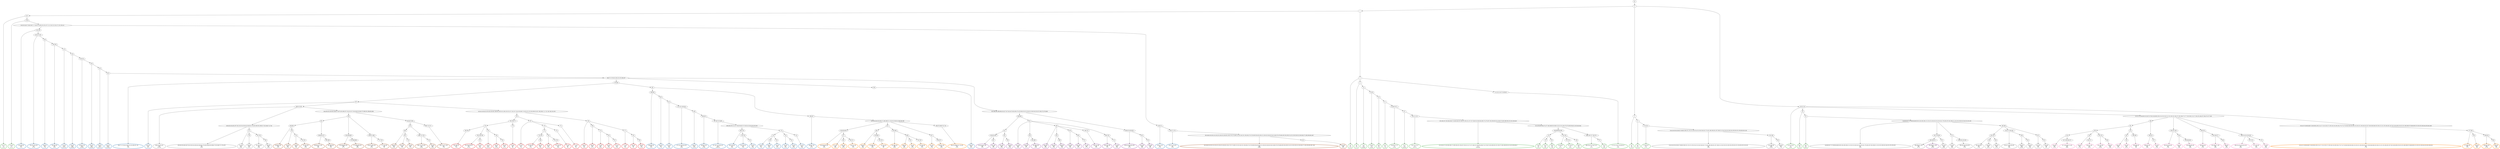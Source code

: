 digraph T {
	{
		rank=same
		387 [penwidth=3,colorscheme=set19,color=3,label="2;4;7_P\nP\n3.3%"]
		385 [penwidth=3,colorscheme=set19,color=3,label="15;18_P\nP\n6.1%"]
		383 [penwidth=3,colorscheme=set19,color=3,label="3_P\nP\n2.1%"]
		381 [penwidth=3,colorscheme=set19,color=3,label="9_P\nP\n2.7%"]
		379 [penwidth=3,colorscheme=set19,color=3,label="14_P\nP\n0.098%"]
		377 [penwidth=3,colorscheme=set19,color=3,label="25;28_P\nP\n0.84%"]
		375 [penwidth=3,colorscheme=set19,color=3,label="39_P\nP\n3.5%"]
		373 [penwidth=3,colorscheme=set19,color=3,label="51_P\nP\n1.3%"]
		371 [penwidth=3,colorscheme=set19,color=3,label="61;69;70;77_P\nP\n0.33%"]
		369 [penwidth=3,colorscheme=set19,color=3,label="97_P\nP\n0.083%"]
		367 [penwidth=3,colorscheme=set19,color=3,label="102;111;121_P\nP\n0.037%"]
		365 [penwidth=3,colorscheme=set19,color=3,label="135;140;147;150;166;169;173;180;184;191;194;197;205;221;227;237;248;253;258;264;269;274;279;287;293;299;305;331;350;373;382;389;392;415;432;436;440_P\nP\n0.0044%"]
		361 [penwidth=3,colorscheme=set19,color=3,label="710_P\nP\n3.5%"]
		359 [penwidth=3,colorscheme=set19,color=3,label="731_P\nP\n5.9%"]
		357 [penwidth=3,colorscheme=set19,color=3,label="739_P\nP\n7.8%"]
		355 [penwidth=3,colorscheme=set19,color=3,label="724;738_P\nP\n6.1%"]
		353 [penwidth=3,colorscheme=set19,color=3,label="747;753_P\nP\n6.4%"]
		351 [penwidth=3,colorscheme=set19,color=3,label="758_P\nP\n5.9%"]
		349 [penwidth=3,colorscheme=set19,color=3,label="668;709;737;746;752_P\nP\n3.1%"]
		347 [penwidth=3,colorscheme=set19,color=3,label="757_P\nP\n5.6%"]
		345 [penwidth=3,colorscheme=set19,color=3,label="11;13;21;24;27;34;38;43_P\nP\n5.5%"]
		343 [penwidth=3,colorscheme=set19,color=3,label="5_P\nP\n1.3%"]
		341 [penwidth=3,colorscheme=set19,color=3,label="8_P\nP\n6.1%"]
		339 [penwidth=3,colorscheme=set19,color=3,label="17;20;23_P\nP\n6.7%"]
		337 [penwidth=3,colorscheme=set19,color=3,label="6;10;12;16_P\nP\n6.8%"]
		335 [penwidth=3,colorscheme=set19,color=3,label="30_P\nP\n2.1%"]
		333 [penwidth=3,colorscheme=set19,color=3,label="36_P\nP\n6.8%"]
		330 [penwidth=3,colorscheme=set19,color=2,label="143;149_M1\nM1\n3.1%"]
		328 [penwidth=3,colorscheme=set19,color=2,label="163;167;182_M1\nM1\n0.31%"]
		326 [penwidth=3,colorscheme=set19,color=2,label="190_M1\nM1\n1.2%"]
		324 [penwidth=3,colorscheme=set19,color=2,label="195;204_M1\nM1\n0.4%"]
		322 [penwidth=3,colorscheme=set19,color=2,label="215_M1\nM1\n0.022%"]
		320 [penwidth=3,colorscheme=set19,color=2,label="224_M1\nM1\n0.069%"]
		318 [penwidth=3,colorscheme=set19,color=2,label="229;241_M1\nM1\n0.049%"]
		316 [penwidth=3,colorscheme=set19,color=2,label="250_M1\nM1\n0.085%"]
		314 [penwidth=3,colorscheme=set19,color=2,label="254_M1\nM1\n0.047%"]
		312 [penwidth=3,colorscheme=set19,color=2,label="262_M1\nM1\n0.046%"]
		310 [penwidth=3,colorscheme=set19,color=2,label="266;271;276;281;294;322;333;366;367_M1\nM1\n1.2%"]
		307 [penwidth=3,colorscheme=set19,color=2,label="387_M1\nM1\n9.1%"]
		304 [penwidth=3,colorscheme=set19,color=2,label="396;400_M1\nM1\n5.2%"]
		302 [penwidth=3,colorscheme=set19,color=2,label="403_M1\nM1\n1.7%"]
		300 [penwidth=3,colorscheme=set19,color=2,label="412_M1\nM1\n3.4%"]
		298 [penwidth=3,colorscheme=set19,color=2,label="417;421;429;434_M1\nM1\n0.6%"]
		296 [penwidth=3,colorscheme=set19,color=2,label="438_M1\nM1\n0.23%"]
		294 [penwidth=3,colorscheme=set19,color=2,label="449;452_M1\nM1\n0.18%"]
		292 [penwidth=3,colorscheme=set19,color=2,label="457;467;474;485_M1\nM1\n0.0087%"]
		289 [penwidth=3,colorscheme=set19,color=2,label="683;726_M1\nM1\n4.4%"]
		287 [penwidth=3,colorscheme=set19,color=2,label="743;750_M1\nM1\n5.3%"]
		285 [penwidth=3,colorscheme=set19,color=2,label="755_M1\nM1\n5.4%"]
		282 [penwidth=3,colorscheme=set19,color=2,label="725_M1\nM1\n7.2%"]
		280 [penwidth=3,colorscheme=set19,color=2,label="749_M1\nM1\n5.2%"]
		278 [penwidth=3,colorscheme=set19,color=2,label="754_M1\nM1\n5.1%"]
		276 [penwidth=3,colorscheme=set19,color=2,label="733_M1\nM1\n3.4%"]
		274 [penwidth=3,colorscheme=set19,color=2,label="742_M1\nM1\n6.5%"]
		272 [penwidth=3,colorscheme=set19,color=2,label="741_M1\nM1\n5.9%"]
		270 [penwidth=3,colorscheme=set19,color=2,label="399;407_M1\nM1\n6.1%"]
		268 [penwidth=3,colorscheme=set19,color=2,label="394_M1\nM1\n6.5%"]
		266 [penwidth=3,colorscheme=set19,color=2,label="148;151_M1\nM1\n6.7%"]
		264 [penwidth=3,colorscheme=set19,color=2,label="159;171;176_M1\nM1\n5.3%"]
		258 [penwidth=3,colorscheme=set19,color=8,label="316_M2\nM2\n5.2%"]
		256 [penwidth=3,colorscheme=set19,color=8,label="327;338;346;372_M2\nM2\n8.6%"]
		254 [penwidth=3,colorscheme=set19,color=8,label="326_M2\nM2\n2.1%"]
		252 [penwidth=3,colorscheme=set19,color=8,label="362;371_M2\nM2\n8.4%"]
		250 [penwidth=3,colorscheme=set19,color=8,label="361;370_M2\nM2\n0.52%"]
		248 [penwidth=3,colorscheme=set19,color=8,label="380_M2\nM2\n5.9%"]
		245 [penwidth=3,colorscheme=set19,color=8,label="345_M2\nM2\n2.7%"]
		243 [penwidth=3,colorscheme=set19,color=8,label="352_M2\nM2\n9.2%"]
		241 [penwidth=3,colorscheme=set19,color=8,label="360;369_M2\nM2\n8%"]
		239 [penwidth=3,colorscheme=set19,color=8,label="308;325_M2\nM2\n2.6%"]
		237 [penwidth=3,colorscheme=set19,color=8,label="337_M2\nM2\n5.5%"]
		235 [penwidth=3,colorscheme=set19,color=8,label="295;307;336_M2\nM2\n1.5%"]
		233 [penwidth=3,colorscheme=set19,color=8,label="344_M2\nM2\n2.9%"]
		231 [penwidth=3,colorscheme=set19,color=8,label="359;368;385_M2\nM2\n5.8%"]
		229 [penwidth=3,colorscheme=set19,color=8,label="300;324_M2\nM2\n4.1%"]
		227 [penwidth=3,colorscheme=set19,color=8,label="335;358;377_M2\nM2\n5.6%"]
		225 [penwidth=3,colorscheme=set19,color=8,label="388_M2\nM2\n5.6%"]
		223 [penwidth=3,colorscheme=set19,color=8,label="306;314;323;334;343_M2\nM2\n3.6%"]
		221 [penwidth=3,colorscheme=set19,color=8,label="357;376_M2\nM2\n5.4%"]
		219 [penwidth=3,colorscheme=set19,color=8,label="375_M2\nM2\n6.8%"]
		217 [penwidth=3,colorscheme=set19,color=9,label="408;414;430_M3\nM3\n0.019%"]
		215 [penwidth=3,colorscheme=set19,color=9,label="439;445;454;482;497;502;520;524;528;543;549;561;576;583;589;592;599;617;622;646;712;744_M3\nM3\n4.4%"]
		213 [penwidth=3,colorscheme=set19,color=9,label="751_M3\nM3\n9.4%"]
		211 [penwidth=3,colorscheme=set19,color=9,label="759_M3\nM3\n9.1%"]
		209 [penwidth=3,colorscheme=set19,color=9,label="761;763_M3\nM3\n2.8%"]
		207 [penwidth=3,colorscheme=set19,color=9,label="766_M3\nM3\n5.9%"]
		205 [penwidth=3,colorscheme=set19,color=9,label="33;42;45;50;54;56;65;76;86;91;96;101;110;115;130;134;153;156;158;162;175;181;189;199;201;207;209;212;216;219;225;230;234;239;245;251;256;285;291;320_M3\nM3\n1.8%"]
		203 [penwidth=3,colorscheme=set19,color=9,label="341;349_M3\nM3\n0.55%"]
		201 [penwidth=3,colorscheme=set19,color=9,label="363_M3\nM3\n7.1%"]
		199 [penwidth=3,colorscheme=set19,color=9,label="44;48;63;67;75;78;80;84;88;93;95;104;106;108;113;119;123;128;145;152;155;161;179;185;187;202;208;211;222;232;238;242;244;252;255;259_M3\nM3\n3.3%"]
		196 [penwidth=3,colorscheme=set19,color=9,label="290;298;311_M3\nM3\n8.7%"]
		194 [penwidth=3,colorscheme=set19,color=9,label="297_M3\nM3\n8.8%"]
		192 [penwidth=3,colorscheme=set19,color=9,label="273_M3\nM3\n3.8%"]
		190 [penwidth=3,colorscheme=set19,color=9,label="296;303;319;330_M3\nM3\n5.1%"]
		187 [penwidth=3,colorscheme=set19,color=9,label="302;318_M3\nM3\n1.3%"]
		185 [penwidth=3,colorscheme=set19,color=9,label="329_M3\nM3\n6.4%"]
		183 [penwidth=3,colorscheme=set19,color=9,label="340_M3\nM3\n5.2%"]
		181 [penwidth=3,colorscheme=set19,color=9,label="310;317;328;339_M3\nM3\n1.6%"]
		179 [penwidth=3,colorscheme=set19,color=9,label="348_M3\nM3\n0.65%"]
		177 [penwidth=3,colorscheme=set19,color=9,label="354_M3\nM3\n5.4%"]
		175 [penwidth=3,colorscheme=set19,color=9,label="347_M3\nM3\n2.7%"]
		173 [penwidth=3,colorscheme=set19,color=9,label="353_M3\nM3\n6%"]
		168 [penwidth=3,colorscheme=set19,color=7,label="636;662_M4\nM4\n4.1%"]
		166 [penwidth=3,colorscheme=set19,color=7,label="700_M4\nM4\n3.5%"]
		164 [penwidth=3,colorscheme=set19,color=7,label="718_M4\nM4\n1.5%"]
		162 [penwidth=3,colorscheme=set19,color=7,label="735;745_M4\nM4\n5.4%"]
		160 [penwidth=3,colorscheme=set19,color=7,label="649;661;673_M4\nM4\n14%"]
		158 [penwidth=3,colorscheme=set19,color=7,label="687;699_M4\nM4\n11%"]
		156 [penwidth=3,colorscheme=set19,color=7,label="635;648;660_M4\nM4\n6.7%"]
		154 [penwidth=3,colorscheme=set19,color=7,label="672;686;698_M4\nM4\n5.8%"]
		152 [penwidth=3,colorscheme=set19,color=7,label="659;671;685_M4\nM4\n4.2%"]
		150 [penwidth=3,colorscheme=set19,color=7,label="717;729_M4\nM4\n5%"]
		146 [penwidth=3,colorscheme=set19,color=7,label="684_M4\nM4\n4.3%"]
		144 [penwidth=3,colorscheme=set19,color=7,label="697_M4\nM4\n3.7%"]
		142 [penwidth=3,colorscheme=set19,color=7,label="716_M4\nM4\n7.1%"]
		140 [penwidth=3,colorscheme=set19,color=7,label="696;715;728_M4\nM4\n0.36%"]
		138 [penwidth=3,colorscheme=set19,color=7,label="734_M4\nM4\n5.9%"]
		136 [penwidth=3,colorscheme=set19,color=7,label="695;714;727_M4\nM4\n7.3%"]
		134 [penwidth=3,colorscheme=set19,color=7,label="183;186;192;203;214;218;223;228;233;249;261;265;270;275;280;313;332;342;351;356;365;374;378;390;393;402;405;411;420;423;426;433;441;446;470;478;484;493;504;509;514;522;530;539;552;556;564;571;585;595;601;607_M4\nM4\n0.88%"]
		132 [penwidth=3,colorscheme=set19,color=7,label="623_M4\nM4\n9.3%"]
		129 [penwidth=3,colorscheme=set19,color=5,label="619;628;639_M5\nM5\n4.2%"]
		127 [penwidth=3,colorscheme=set19,color=5,label="677_M5\nM5\n2.8%"]
		125 [penwidth=3,colorscheme=set19,color=5,label="691_M5\nM5\n9.5%"]
		123 [penwidth=3,colorscheme=set19,color=5,label="704;721_M5\nM5\n5.1%"]
		120 [penwidth=3,colorscheme=set19,color=5,label="638_M5\nM5\n3.8%"]
		118 [penwidth=3,colorscheme=set19,color=5,label="676;690_M5\nM5\n2.4%"]
		116 [penwidth=3,colorscheme=set19,color=5,label="703;730_M5\nM5\n6%"]
		114 [penwidth=3,colorscheme=set19,color=5,label="651;664_M5\nM5\n8.8%"]
		112 [penwidth=3,colorscheme=set19,color=5,label="689_M5\nM5\n4.9%"]
		110 [penwidth=3,colorscheme=set19,color=5,label="702_M5\nM5\n5.2%"]
		108 [penwidth=3,colorscheme=set19,color=5,label="720;736_M5\nM5\n5.1%"]
		106 [penwidth=3,colorscheme=set19,color=5,label="637_M5\nM5\n2.2%"]
		104 [penwidth=3,colorscheme=set19,color=5,label="650;675_M5\nM5\n5.9%"]
		102 [penwidth=3,colorscheme=set19,color=5,label="663;674;688;701;719_M5\nM5\n6.1%"]
		100 [penwidth=3,colorscheme=set19,color=5,label="19;32;47;53;60;64;68;72;85;90;94;100;114;117;125;129;137;139;144;154;160;164;170;174;178;188;198;200;206;210;220;231;236;240;243;247;260;268;286;292;304;312;321;355;364;381;397;401;404;409;419;422;431;460;469;476;488;499;525;529;535;538;544;550;562;569_M5\nM5\n1.7%"]
		98 [penwidth=3,colorscheme=set19,color=5,label="577;584_M5\nM5\n1.7%"]
		96 [penwidth=3,colorscheme=set19,color=5,label="593_M5\nM5\n16%"]
		94 [penwidth=3,colorscheme=set19,color=5,label="604;610_M5\nM5\n0.76%"]
		92 [penwidth=3,colorscheme=set19,color=5,label="626_M5\nM5\n7.6%"]
		87 [penwidth=3,colorscheme=set19,color=4,label="616;632;642_M6\nM6\n3.3%"]
		85 [penwidth=3,colorscheme=set19,color=4,label="667_M6\nM6\n12%"]
		83 [penwidth=3,colorscheme=set19,color=4,label="631_M6\nM6\n3.9%"]
		81 [penwidth=3,colorscheme=set19,color=4,label="708_M6\nM6\n6.4%"]
		79 [penwidth=3,colorscheme=set19,color=4,label="621_M6\nM6\n5.6%"]
		77 [penwidth=3,colorscheme=set19,color=4,label="630_M6\nM6\n4.7%"]
		75 [penwidth=3,colorscheme=set19,color=4,label="641;666_M6\nM6\n9.8%"]
		73 [penwidth=3,colorscheme=set19,color=4,label="640_M6\nM6\n2.8%"]
		71 [penwidth=3,colorscheme=set19,color=4,label="653_M6\nM6\n1.4%"]
		69 [penwidth=3,colorscheme=set19,color=4,label="680_M6\nM6\n5.4%"]
		67 [penwidth=3,colorscheme=set19,color=4,label="679_M6\nM6\n1.5%"]
		65 [penwidth=3,colorscheme=set19,color=4,label="692_M6\nM6\n2.2%"]
		63 [penwidth=3,colorscheme=set19,color=4,label="707_M6\nM6\n5.7%"]
		61 [penwidth=3,colorscheme=set19,color=4,label="706;723_M6\nM6\n5.3%"]
		59 [penwidth=3,colorscheme=set19,color=4,label="665;705_M6\nM6\n1.1%"]
		57 [penwidth=3,colorscheme=set19,color=4,label="722_M6\nM6\n5.6%"]
		55 [penwidth=3,colorscheme=set19,color=4,label="605;615;620;629_M6\nM6\n4.1%"]
		53 [penwidth=3,colorscheme=set19,color=4,label="652_M6\nM6\n3.6%"]
		51 [penwidth=3,colorscheme=set19,color=4,label="678_M6\nM6\n16%"]
		50 [penwidth=3,colorscheme=set19,color=4,label="290;298;311_M6\nM6\n0.45%"]
		44 [penwidth=3,colorscheme=set19,color=1,label="780;786_M7\nM7\n7.5%"]
		42 [penwidth=3,colorscheme=set19,color=1,label="785;789;796_M7\nM7\n0.51%"]
		40 [penwidth=3,colorscheme=set19,color=1,label="797_M7\nM7\n5.6%"]
		38 [penwidth=3,colorscheme=set19,color=1,label="792_M7\nM7\n0.22%"]
		36 [penwidth=3,colorscheme=set19,color=1,label="794_M7\nM7\n0.76%"]
		34 [penwidth=3,colorscheme=set19,color=1,label="795_M7\nM7\n6.1%"]
		32 [penwidth=3,colorscheme=set19,color=1,label="779_M7\nM7\n8%"]
		30 [penwidth=3,colorscheme=set19,color=1,label="767_M7\nM7\n1.1%"]
		26 [penwidth=3,colorscheme=set19,color=1,label="778;784_M7\nM7\n1.5%"]
		24 [penwidth=3,colorscheme=set19,color=1,label="788_M7\nM7\n7.8%"]
		22 [penwidth=3,colorscheme=set19,color=1,label="783_M7\nM7\n3.2%"]
		20 [penwidth=3,colorscheme=set19,color=1,label="791;793_M7\nM7\n5.8%"]
		18 [penwidth=3,colorscheme=set19,color=1,label="775_M7\nM7\n6%"]
		16 [penwidth=3,colorscheme=set19,color=1,label="772_M7\nM7\n5%"]
		14 [penwidth=3,colorscheme=set19,color=1,label="764_M7\nM7\n2.4%"]
		12 [penwidth=3,colorscheme=set19,color=1,label="769_M7\nM7\n9.7%"]
		10 [penwidth=3,colorscheme=set19,color=1,label="774_M7\nM7\n9.8%"]
		8 [penwidth=3,colorscheme=set19,color=1,label="782_M7\nM7\n4.2%"]
		6 [penwidth=3,colorscheme=set19,color=1,label="787_M7\nM7\n6.3%"]
		4 [penwidth=3,colorscheme=set19,color=1,label="777_M7\nM7\n1.2%"]
		2 [penwidth=3,colorscheme=set19,color=1,label="781_M7\nM7\n2%"]
		0 [penwidth=3,colorscheme=set19,color=1,label="790_M7\nM7\n5.3%"]
	}
	391 [label="GL"]
	390 [label="0"]
	389 [label="1"]
	388 [label="2;4;7"]
	386 [label="15;18"]
	384 [label="3"]
	382 [label="9"]
	380 [label="14"]
	378 [label="25;28"]
	376 [label="39"]
	374 [label="51"]
	372 [label="61;69;70;77"]
	370 [label="97"]
	368 [label="102;111;121"]
	366 [label="135;140;147;150;166;169;173;180;184;191;194;197;205;221;227;237;248;253;258;264;269;274;279;287;293;299;305;331;350;373;382;389;392;415;432;436;440"]
	364 [label="451;455;461;464;472;477;483;498;503;508;513;521;551;563;570;578;590;594;612;633;643;644"]
	363 [label="654;669;681;693"]
	362 [label="710"]
	360 [label="731"]
	358 [label="739"]
	356 [label="724;738"]
	354 [label="747;753"]
	352 [label="758"]
	350 [label="668;709;737;746;752"]
	348 [label="757"]
	346 [label="11;13;21;24;27;34;38;43"]
	344 [label="5"]
	342 [label="8"]
	340 [label="17;20;23"]
	338 [label="6;10;12;16"]
	336 [label="30"]
	334 [label="36"]
	332 [label="26;29;35;40;57;58;62;66;71;73;82;87;92;98;103;105;107;112;118;122;124;127;132;136;141"]
	331 [label="143;149"]
	329 [label="163;167;182"]
	327 [label="190"]
	325 [label="195;204"]
	323 [label="215"]
	321 [label="224"]
	319 [label="229;241"]
	317 [label="250"]
	315 [label="254"]
	313 [label="262"]
	311 [label="266;271;276;281;294;322;333;366;367"]
	309 [label="379;384"]
	308 [label="387"]
	306 [label="391"]
	305 [label="396;400"]
	303 [label="403"]
	301 [label="412"]
	299 [label="417;421;429;434"]
	297 [label="438"]
	295 [label="449;452"]
	293 [label="457;467;474;485"]
	291 [label="490;494;505;512;517;546;558;567;573;581;613;634;645;655;656"]
	290 [label="683;726"]
	288 [label="743;750"]
	286 [label="755"]
	284 [label="713"]
	283 [label="725"]
	281 [label="749"]
	279 [label="754"]
	277 [label="733"]
	275 [label="742"]
	273 [label="741"]
	271 [label="399;407"]
	269 [label="394"]
	267 [label="148;151"]
	265 [label="159;171;176"]
	263 [label="22;31;37;41;46;49;52;55;59;74;79;81;83;89;99;109;116;120;126;131;133;138;142;146;157;165;168;172;177;193;196;213;217;226;235;246;257;263;272;277;282"]
	262 [label="288"]
	261 [label="301"]
	260 [label="309"]
	259 [label="316"]
	257 [label="327;338;346;372"]
	255 [label="326"]
	253 [label="362;371"]
	251 [label="361;370"]
	249 [label="380"]
	247 [label="315"]
	246 [label="345"]
	244 [label="352"]
	242 [label="360;369"]
	240 [label="308;325"]
	238 [label="337"]
	236 [label="295;307;336"]
	234 [label="344"]
	232 [label="359;368;385"]
	230 [label="300;324"]
	228 [label="335;358;377"]
	226 [label="388"]
	224 [label="306;314;323;334;343"]
	222 [label="357;376"]
	220 [label="375"]
	218 [label="408;414;430"]
	216 [label="439;445;454;482;497;502;520;524;528;543;549;561;576;583;589;592;599;617;622;646;712;744"]
	214 [label="751"]
	212 [label="759"]
	210 [label="761;763"]
	208 [label="766"]
	206 [label="33;42;45;50;54;56;65;76;86;91;96;101;110;115;130;134;153;156;158;162;175;181;189;199;201;207;209;212;216;219;225;230;234;239;245;251;256;285;291;320"]
	204 [label="341;349"]
	202 [label="363"]
	200 [label="44;48;63;67;75;78;80;84;88;93;95;104;106;108;113;119;123;128;145;152;155;161;179;185;187;202;208;211;222;232;238;242;244;252;255;259"]
	198 [label="267;278;284"]
	197 [label="290;298;311"]
	195 [label="297"]
	193 [label="273"]
	191 [label="296;303;319;330"]
	189 [label="283;289"]
	188 [label="302;318"]
	186 [label="329"]
	184 [label="340"]
	182 [label="310;317;328;339"]
	180 [label="348"]
	178 [label="354"]
	176 [label="347"]
	174 [label="353"]
	172 [label="444;450;453;459;463;468;475;487;492;496;507;519;523;527;534;548;555;560;575;588;591;596;602;608"]
	171 [label="618"]
	170 [label="625"]
	169 [label="636;662"]
	167 [label="700"]
	165 [label="718"]
	163 [label="735;745"]
	161 [label="649;661;673"]
	159 [label="687;699"]
	157 [label="635;648;660"]
	155 [label="672;686;698"]
	153 [label="659;671;685"]
	151 [label="717;729"]
	149 [label="624;647;658"]
	148 [label="670"]
	147 [label="684"]
	145 [label="697"]
	143 [label="716"]
	141 [label="696;715;728"]
	139 [label="734"]
	137 [label="695;714;727"]
	135 [label="183;186;192;203;214;218;223;228;233;249;261;265;270;275;280;313;332;342;351;356;365;374;378;390;393;402;405;411;420;423;426;433;441;446;470;478;484;493;504;509;514;522;530;539;552;556;564;571;585;595;601;607"]
	133 [label="623"]
	131 [label="424;428;448;456;466;471;480;489;511;516;532;536;541;566;580;598"]
	130 [label="619;628;639"]
	128 [label="677"]
	126 [label="691"]
	124 [label="704;721"]
	122 [label="627"]
	121 [label="638"]
	119 [label="676;690"]
	117 [label="703;730"]
	115 [label="651;664"]
	113 [label="689"]
	111 [label="702"]
	109 [label="720;736"]
	107 [label="637"]
	105 [label="650;675"]
	103 [label="663;674;688;701;719"]
	101 [label="19;32;47;53;60;64;68;72;85;90;94;100;114;117;125;129;137;139;144;154;160;164;170;174;178;188;198;200;206;210;220;231;236;240;243;247;260;268;286;292;304;312;321;355;364;381;397;401;404;409;419;422;431;460;469;476;488;499;525;529;535;538;544;550;562;569"]
	99 [label="577;584"]
	97 [label="593"]
	95 [label="604;610"]
	93 [label="626"]
	91 [label="383;386;395;398;406;416;427;437;442;447;462;465;473;479;500;510;515;526;531;540;545;553;557;565;572;579;586"]
	90 [label="600;606"]
	89 [label="611"]
	88 [label="616;632;642"]
	86 [label="667"]
	84 [label="631"]
	82 [label="708"]
	80 [label="621"]
	78 [label="630"]
	76 [label="641;666"]
	74 [label="640"]
	72 [label="653"]
	70 [label="680"]
	68 [label="679"]
	66 [label="692"]
	64 [label="707"]
	62 [label="706;723"]
	60 [label="665;705"]
	58 [label="722"]
	56 [label="605;615;620;629"]
	54 [label="652"]
	52 [label="678"]
	49 [label="410;413;418;425;435;443;458;481;486;491;495;501;506;518;533;537;542;547;554;559;568;574;582;587;597;603;609;614;657;682;694;711;732;740;748;756;760"]
	48 [label="762"]
	47 [label="765;768;771"]
	46 [label="776"]
	45 [label="780;786"]
	43 [label="785;789;796"]
	41 [label="797"]
	39 [label="792"]
	37 [label="794"]
	35 [label="795"]
	33 [label="779"]
	31 [label="767"]
	29 [label="770"]
	28 [label="773"]
	27 [label="778;784"]
	25 [label="788"]
	23 [label="783"]
	21 [label="791;793"]
	19 [label="775"]
	17 [label="772"]
	15 [label="764"]
	13 [label="769"]
	11 [label="774"]
	9 [label="782"]
	7 [label="787"]
	5 [label="777"]
	3 [label="781"]
	1 [label="790"]
	391 -> 390
	390 -> 389
	390 -> 344
	390 -> 338
	389 -> 388
	389 -> 384
	388 -> 387
	388 -> 386
	386 -> 385
	386 -> 332
	384 -> 383
	384 -> 382
	384 -> 346
	382 -> 381
	382 -> 380
	380 -> 379
	380 -> 378
	378 -> 377
	378 -> 376
	376 -> 375
	376 -> 374
	374 -> 373
	374 -> 372
	372 -> 371
	372 -> 370
	370 -> 369
	370 -> 368
	368 -> 367
	368 -> 366
	366 -> 365
	366 -> 364
	364 -> 363
	364 -> 350
	363 -> 362
	363 -> 356
	362 -> 361
	362 -> 360
	362 -> 358
	360 -> 359
	358 -> 357
	356 -> 355
	356 -> 354
	356 -> 352
	354 -> 353
	352 -> 351
	350 -> 349
	350 -> 348
	348 -> 347
	346 -> 345
	344 -> 343
	344 -> 342
	342 -> 341
	342 -> 340
	340 -> 339
	340 -> 206
	338 -> 337
	338 -> 336
	338 -> 263
	338 -> 101
	336 -> 335
	336 -> 334
	334 -> 333
	334 -> 200
	332 -> 331
	332 -> 267
	331 -> 330
	331 -> 329
	329 -> 328
	329 -> 327
	327 -> 326
	327 -> 325
	325 -> 324
	325 -> 323
	323 -> 322
	323 -> 321
	321 -> 320
	321 -> 319
	319 -> 318
	319 -> 317
	317 -> 316
	317 -> 315
	315 -> 314
	315 -> 313
	313 -> 312
	313 -> 311
	311 -> 310
	311 -> 309
	311 -> 269
	311 -> 91
	309 -> 308
	309 -> 306
	308 -> 307
	308 -> 218
	308 -> 49
	306 -> 305
	306 -> 271
	305 -> 304
	305 -> 303
	303 -> 302
	303 -> 301
	301 -> 300
	301 -> 299
	299 -> 298
	299 -> 297
	297 -> 296
	297 -> 295
	295 -> 294
	295 -> 293
	293 -> 292
	293 -> 291
	291 -> 290
	291 -> 284
	290 -> 289
	290 -> 288
	288 -> 287
	288 -> 286
	286 -> 285
	284 -> 283
	284 -> 277
	284 -> 273
	283 -> 282
	283 -> 281
	283 -> 279
	281 -> 280
	279 -> 278
	277 -> 276
	277 -> 275
	275 -> 274
	273 -> 272
	271 -> 270
	271 -> 131
	269 -> 268
	267 -> 266
	267 -> 265
	265 -> 264
	265 -> 135
	263 -> 262
	263 -> 236
	263 -> 230
	263 -> 224
	262 -> 261
	262 -> 240
	261 -> 260
	261 -> 247
	260 -> 259
	260 -> 255
	260 -> 251
	259 -> 258
	259 -> 257
	257 -> 256
	255 -> 254
	255 -> 253
	253 -> 252
	251 -> 250
	251 -> 249
	249 -> 248
	247 -> 246
	247 -> 242
	246 -> 245
	246 -> 244
	244 -> 243
	242 -> 241
	240 -> 239
	240 -> 238
	238 -> 237
	236 -> 235
	236 -> 234
	234 -> 233
	234 -> 232
	232 -> 231
	230 -> 229
	230 -> 228
	228 -> 227
	228 -> 226
	226 -> 225
	224 -> 223
	224 -> 222
	224 -> 220
	222 -> 221
	220 -> 219
	218 -> 217
	218 -> 216
	218 -> 172
	216 -> 215
	216 -> 214
	214 -> 213
	214 -> 212
	214 -> 210
	212 -> 211
	210 -> 209
	210 -> 208
	208 -> 207
	206 -> 205
	206 -> 204
	204 -> 203
	204 -> 202
	202 -> 201
	200 -> 199
	200 -> 198
	200 -> 193
	200 -> 189
	198 -> 197
	198 -> 195
	197 -> 196
	197 -> 50
	195 -> 194
	193 -> 192
	193 -> 191
	191 -> 190
	189 -> 188
	189 -> 182
	189 -> 176
	188 -> 187
	188 -> 186
	188 -> 184
	186 -> 185
	184 -> 183
	182 -> 181
	182 -> 180
	180 -> 179
	180 -> 178
	178 -> 177
	176 -> 175
	176 -> 174
	174 -> 173
	172 -> 171
	172 -> 149
	171 -> 170
	171 -> 157
	171 -> 153
	170 -> 169
	170 -> 161
	169 -> 168
	169 -> 167
	167 -> 166
	167 -> 165
	165 -> 164
	165 -> 163
	163 -> 162
	161 -> 160
	161 -> 159
	159 -> 158
	157 -> 156
	157 -> 155
	155 -> 154
	153 -> 152
	153 -> 151
	151 -> 150
	149 -> 148
	149 -> 137
	148 -> 147
	148 -> 141
	147 -> 146
	147 -> 145
	145 -> 144
	145 -> 143
	143 -> 142
	141 -> 140
	141 -> 139
	139 -> 138
	137 -> 136
	135 -> 134
	135 -> 133
	133 -> 132
	131 -> 130
	131 -> 122
	131 -> 107
	131 -> 103
	130 -> 129
	130 -> 128
	128 -> 127
	128 -> 126
	128 -> 124
	126 -> 125
	124 -> 123
	122 -> 121
	122 -> 115
	121 -> 120
	121 -> 119
	119 -> 118
	119 -> 117
	117 -> 116
	115 -> 114
	115 -> 113
	113 -> 112
	113 -> 111
	113 -> 109
	111 -> 110
	109 -> 108
	107 -> 106
	107 -> 105
	105 -> 104
	103 -> 102
	101 -> 100
	101 -> 99
	99 -> 98
	99 -> 97
	99 -> 95
	97 -> 96
	95 -> 94
	95 -> 93
	93 -> 92
	91 -> 90
	91 -> 56
	90 -> 89
	90 -> 80
	89 -> 88
	89 -> 84
	88 -> 87
	88 -> 86
	86 -> 85
	84 -> 83
	84 -> 82
	82 -> 81
	80 -> 79
	80 -> 78
	80 -> 74
	80 -> 60
	78 -> 77
	78 -> 76
	76 -> 75
	74 -> 73
	74 -> 72
	74 -> 68
	74 -> 62
	72 -> 71
	72 -> 70
	70 -> 69
	68 -> 67
	68 -> 66
	66 -> 65
	66 -> 64
	64 -> 63
	62 -> 61
	60 -> 59
	60 -> 58
	58 -> 57
	56 -> 55
	56 -> 54
	54 -> 53
	54 -> 52
	52 -> 51
	49 -> 48
	49 -> 15
	48 -> 47
	48 -> 31
	47 -> 46
	47 -> 33
	46 -> 45
	46 -> 43
	46 -> 39
	45 -> 44
	43 -> 42
	43 -> 41
	41 -> 40
	39 -> 38
	39 -> 37
	37 -> 36
	37 -> 35
	35 -> 34
	33 -> 32
	31 -> 30
	31 -> 29
	31 -> 17
	29 -> 28
	29 -> 19
	28 -> 27
	28 -> 23
	27 -> 26
	27 -> 25
	25 -> 24
	23 -> 22
	23 -> 21
	21 -> 20
	19 -> 18
	17 -> 16
	15 -> 14
	15 -> 13
	15 -> 5
	13 -> 12
	13 -> 11
	11 -> 10
	11 -> 9
	9 -> 8
	9 -> 7
	7 -> 6
	5 -> 4
	5 -> 3
	3 -> 2
	3 -> 1
	1 -> 0
}
